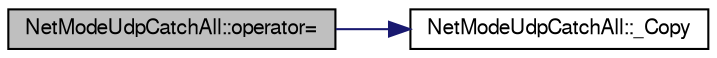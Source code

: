 digraph G
{
  edge [fontname="FreeSans",fontsize="10",labelfontname="FreeSans",labelfontsize="10"];
  node [fontname="FreeSans",fontsize="10",shape=record];
  rankdir=LR;
  Node1 [label="NetModeUdpCatchAll::operator=",height=0.2,width=0.4,color="black", fillcolor="grey75", style="filled" fontcolor="black"];
  Node1 -> Node2 [color="midnightblue",fontsize="10",style="solid",fontname="FreeSans"];
  Node2 [label="NetModeUdpCatchAll::_Copy",height=0.2,width=0.4,color="black", fillcolor="white", style="filled",URL="$class_net_mode_udp_catch_all.html#a8f84433a31a84b370726a6638cf42af5"];
}
